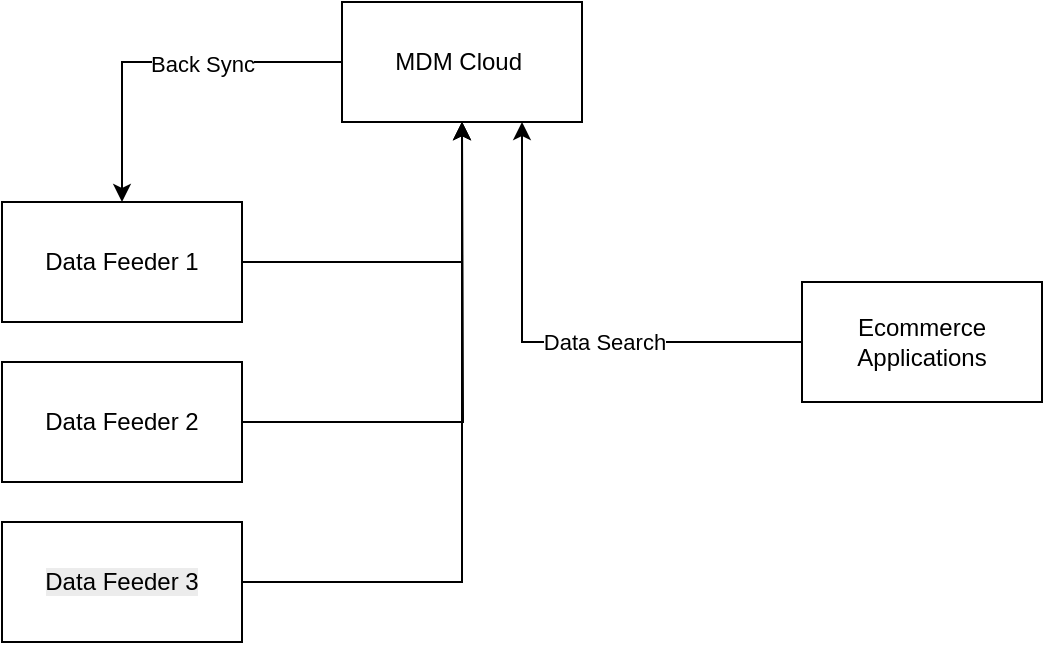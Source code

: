 <mxfile version="27.0.3">
  <diagram name="Page-1" id="hbmo17ynwXunL92zI8KV">
    <mxGraphModel dx="1426" dy="777" grid="1" gridSize="10" guides="1" tooltips="1" connect="1" arrows="1" fold="1" page="1" pageScale="1" pageWidth="850" pageHeight="1100" math="0" shadow="0">
      <root>
        <mxCell id="0" />
        <mxCell id="1" parent="0" />
        <mxCell id="N1UPHWBn3Y1abSeO-OeI-1" style="edgeStyle=orthogonalEdgeStyle;rounded=0;orthogonalLoop=1;jettySize=auto;html=1;entryX=0.5;entryY=0;entryDx=0;entryDy=0;" parent="1" source="N1UPHWBn3Y1abSeO-OeI-3" target="N1UPHWBn3Y1abSeO-OeI-5" edge="1">
          <mxGeometry relative="1" as="geometry" />
        </mxCell>
        <mxCell id="N1UPHWBn3Y1abSeO-OeI-2" value="Back Sync" style="edgeLabel;html=1;align=center;verticalAlign=middle;resizable=0;points=[];" parent="N1UPHWBn3Y1abSeO-OeI-1" vertex="1" connectable="0">
          <mxGeometry x="-0.222" y="1" relative="1" as="geometry">
            <mxPoint as="offset" />
          </mxGeometry>
        </mxCell>
        <mxCell id="N1UPHWBn3Y1abSeO-OeI-3" value="MDM Cloud&amp;nbsp;" style="rounded=0;whiteSpace=wrap;html=1;" parent="1" vertex="1">
          <mxGeometry x="330" y="100" width="120" height="60" as="geometry" />
        </mxCell>
        <mxCell id="N1UPHWBn3Y1abSeO-OeI-4" style="edgeStyle=orthogonalEdgeStyle;rounded=0;orthogonalLoop=1;jettySize=auto;html=1;entryX=0.5;entryY=1;entryDx=0;entryDy=0;" parent="1" source="N1UPHWBn3Y1abSeO-OeI-5" target="N1UPHWBn3Y1abSeO-OeI-3" edge="1">
          <mxGeometry relative="1" as="geometry" />
        </mxCell>
        <mxCell id="N1UPHWBn3Y1abSeO-OeI-5" value="Data Feeder 1" style="rounded=0;whiteSpace=wrap;html=1;" parent="1" vertex="1">
          <mxGeometry x="160" y="200" width="120" height="60" as="geometry" />
        </mxCell>
        <mxCell id="N1UPHWBn3Y1abSeO-OeI-6" style="edgeStyle=orthogonalEdgeStyle;rounded=0;orthogonalLoop=1;jettySize=auto;html=1;exitX=1;exitY=0.5;exitDx=0;exitDy=0;" parent="1" source="N1UPHWBn3Y1abSeO-OeI-7" edge="1">
          <mxGeometry relative="1" as="geometry">
            <mxPoint x="390" y="160" as="targetPoint" />
          </mxGeometry>
        </mxCell>
        <mxCell id="N1UPHWBn3Y1abSeO-OeI-7" value="Data Feeder 2" style="rounded=0;whiteSpace=wrap;html=1;" parent="1" vertex="1">
          <mxGeometry x="160" y="280" width="120" height="60" as="geometry" />
        </mxCell>
        <mxCell id="N1UPHWBn3Y1abSeO-OeI-8" style="edgeStyle=orthogonalEdgeStyle;rounded=0;orthogonalLoop=1;jettySize=auto;html=1;exitX=1;exitY=0.5;exitDx=0;exitDy=0;entryX=0.5;entryY=1;entryDx=0;entryDy=0;" parent="1" source="N1UPHWBn3Y1abSeO-OeI-9" target="N1UPHWBn3Y1abSeO-OeI-3" edge="1">
          <mxGeometry relative="1" as="geometry">
            <mxPoint x="390" y="310" as="targetPoint" />
          </mxGeometry>
        </mxCell>
        <mxCell id="N1UPHWBn3Y1abSeO-OeI-9" value="&lt;br&gt;&lt;span style=&quot;color: rgb(0, 0, 0); font-family: Helvetica; font-size: 12px; font-style: normal; font-variant-ligatures: normal; font-variant-caps: normal; font-weight: 400; letter-spacing: normal; orphans: 2; text-align: center; text-indent: 0px; text-transform: none; widows: 2; word-spacing: 0px; -webkit-text-stroke-width: 0px; white-space: normal; background-color: rgb(236, 236, 236); text-decoration-thickness: initial; text-decoration-style: initial; text-decoration-color: initial; float: none; display: inline !important;&quot;&gt;Data Feeder 3&lt;/span&gt;&lt;div&gt;&lt;br/&gt;&lt;/div&gt;" style="rounded=0;whiteSpace=wrap;html=1;" parent="1" vertex="1">
          <mxGeometry x="160" y="360" width="120" height="60" as="geometry" />
        </mxCell>
        <mxCell id="N1UPHWBn3Y1abSeO-OeI-10" style="edgeStyle=orthogonalEdgeStyle;rounded=0;orthogonalLoop=1;jettySize=auto;html=1;entryX=0.75;entryY=1;entryDx=0;entryDy=0;" parent="1" source="N1UPHWBn3Y1abSeO-OeI-12" target="N1UPHWBn3Y1abSeO-OeI-3" edge="1">
          <mxGeometry relative="1" as="geometry" />
        </mxCell>
        <mxCell id="N1UPHWBn3Y1abSeO-OeI-11" value="Data Search" style="edgeLabel;html=1;align=center;verticalAlign=middle;resizable=0;points=[];" parent="N1UPHWBn3Y1abSeO-OeI-10" vertex="1" connectable="0">
          <mxGeometry x="-0.208" relative="1" as="geometry">
            <mxPoint as="offset" />
          </mxGeometry>
        </mxCell>
        <mxCell id="N1UPHWBn3Y1abSeO-OeI-12" value="Ecommerce Applications" style="rounded=0;whiteSpace=wrap;html=1;" parent="1" vertex="1">
          <mxGeometry x="560" y="240" width="120" height="60" as="geometry" />
        </mxCell>
      </root>
    </mxGraphModel>
  </diagram>
</mxfile>
